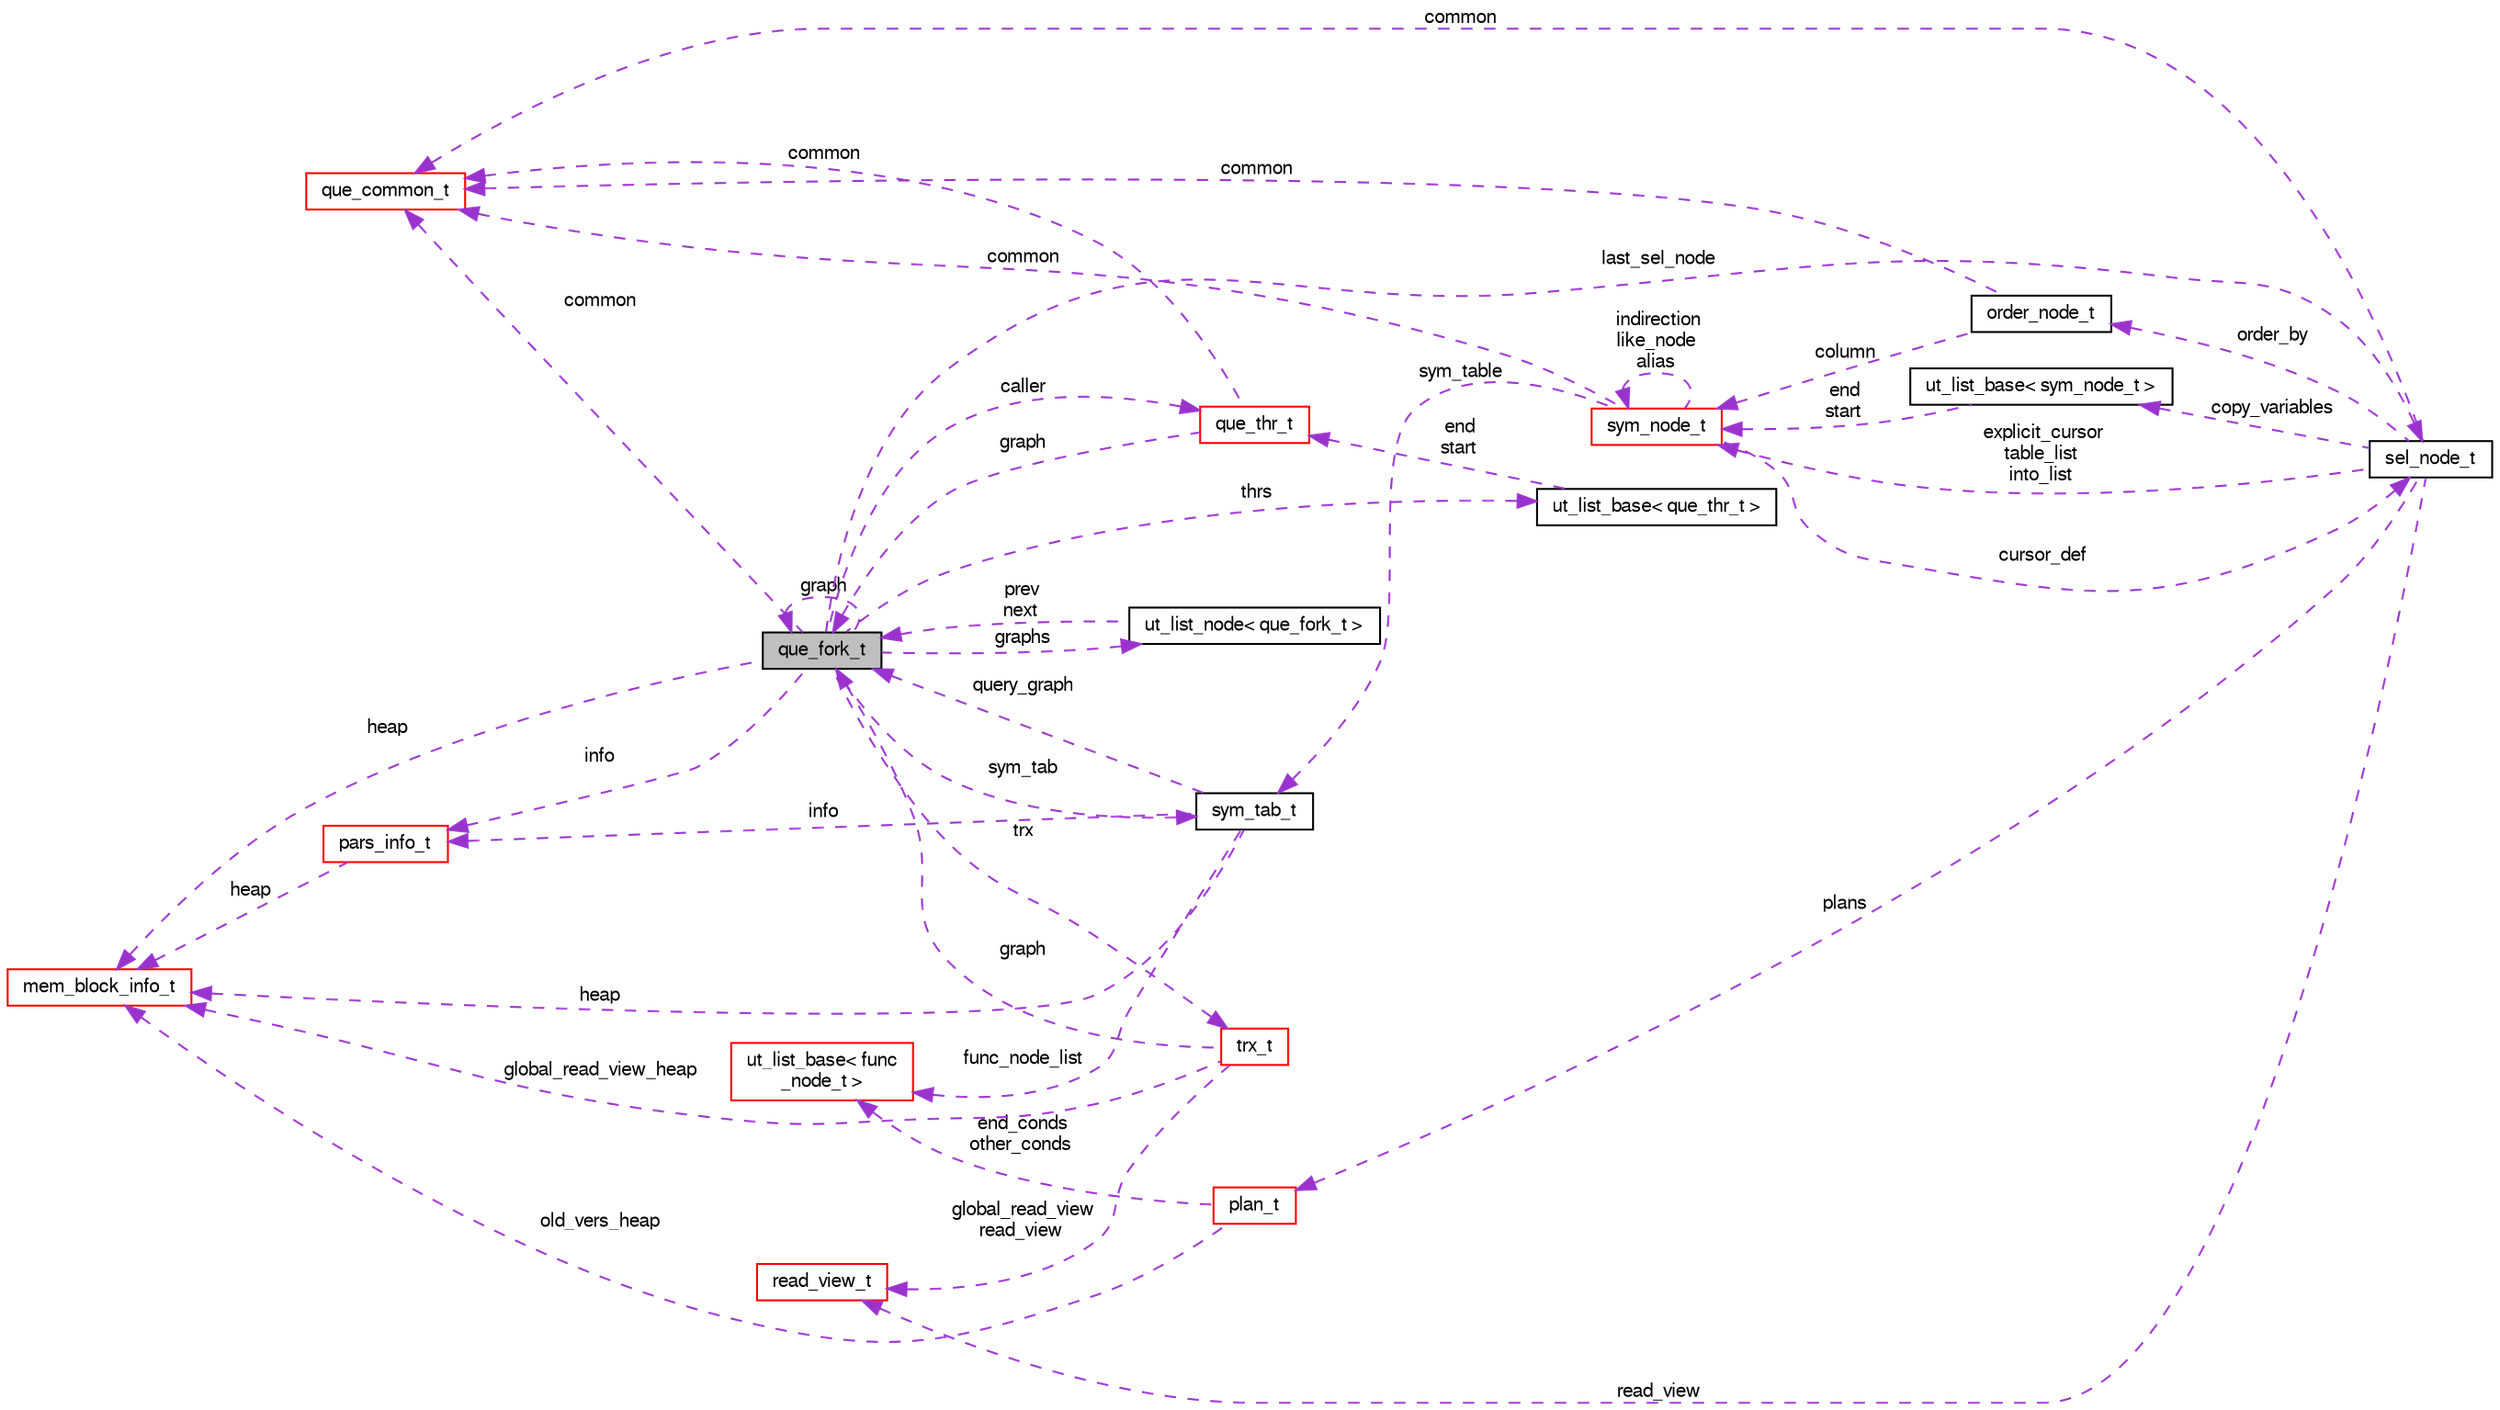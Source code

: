 digraph "que_fork_t"
{
  bgcolor="transparent";
  edge [fontname="FreeSans",fontsize="10",labelfontname="FreeSans",labelfontsize="10"];
  node [fontname="FreeSans",fontsize="10",shape=record];
  rankdir="LR";
  Node1 [label="que_fork_t",height=0.2,width=0.4,color="black", fillcolor="grey75", style="filled" fontcolor="black"];
  Node2 -> Node1 [dir="back",color="darkorchid3",fontsize="10",style="dashed",label=" sym_tab" ,fontname="FreeSans"];
  Node2 [label="sym_tab_t",height=0.2,width=0.4,color="black",URL="$structsym__tab__t.html"];
  Node3 -> Node2 [dir="back",color="darkorchid3",fontsize="10",style="dashed",label=" func_node_list" ,fontname="FreeSans"];
  Node3 [label="ut_list_base\< func\l_node_t \>",height=0.2,width=0.4,color="red",URL="$structut__list__base.html"];
  Node4 -> Node2 [dir="back",color="darkorchid3",fontsize="10",style="dashed",label=" heap" ,fontname="FreeSans"];
  Node4 [label="mem_block_info_t",height=0.2,width=0.4,color="red",URL="$structmem__block__info__t.html"];
  Node1 -> Node2 [dir="back",color="darkorchid3",fontsize="10",style="dashed",label=" query_graph" ,fontname="FreeSans"];
  Node5 -> Node2 [dir="back",color="darkorchid3",fontsize="10",style="dashed",label=" info" ,fontname="FreeSans"];
  Node5 [label="pars_info_t",height=0.2,width=0.4,color="red",URL="$structpars__info__t.html"];
  Node4 -> Node5 [dir="back",color="darkorchid3",fontsize="10",style="dashed",label=" heap" ,fontname="FreeSans"];
  Node6 -> Node1 [dir="back",color="darkorchid3",fontsize="10",style="dashed",label=" common" ,fontname="FreeSans"];
  Node6 [label="que_common_t",height=0.2,width=0.4,color="red",URL="$structque__common__t.html"];
  Node7 -> Node1 [dir="back",color="darkorchid3",fontsize="10",style="dashed",label=" graphs" ,fontname="FreeSans"];
  Node7 [label="ut_list_node\< que_fork_t \>",height=0.2,width=0.4,color="black",URL="$structut__list__node.html"];
  Node1 -> Node7 [dir="back",color="darkorchid3",fontsize="10",style="dashed",label=" prev\nnext" ,fontname="FreeSans"];
  Node4 -> Node1 [dir="back",color="darkorchid3",fontsize="10",style="dashed",label=" heap" ,fontname="FreeSans"];
  Node8 -> Node1 [dir="back",color="darkorchid3",fontsize="10",style="dashed",label=" last_sel_node" ,fontname="FreeSans"];
  Node8 [label="sel_node_t",height=0.2,width=0.4,color="black",URL="$structsel__node__t.html"];
  Node6 -> Node8 [dir="back",color="darkorchid3",fontsize="10",style="dashed",label=" common" ,fontname="FreeSans"];
  Node9 -> Node8 [dir="back",color="darkorchid3",fontsize="10",style="dashed",label=" order_by" ,fontname="FreeSans"];
  Node9 [label="order_node_t",height=0.2,width=0.4,color="black",URL="$structorder__node__t.html"];
  Node6 -> Node9 [dir="back",color="darkorchid3",fontsize="10",style="dashed",label=" common" ,fontname="FreeSans"];
  Node10 -> Node9 [dir="back",color="darkorchid3",fontsize="10",style="dashed",label=" column" ,fontname="FreeSans"];
  Node10 [label="sym_node_t",height=0.2,width=0.4,color="red",URL="$structsym__node__t.html"];
  Node2 -> Node10 [dir="back",color="darkorchid3",fontsize="10",style="dashed",label=" sym_table" ,fontname="FreeSans"];
  Node6 -> Node10 [dir="back",color="darkorchid3",fontsize="10",style="dashed",label=" common" ,fontname="FreeSans"];
  Node8 -> Node10 [dir="back",color="darkorchid3",fontsize="10",style="dashed",label=" cursor_def" ,fontname="FreeSans"];
  Node10 -> Node10 [dir="back",color="darkorchid3",fontsize="10",style="dashed",label=" indirection\nlike_node\nalias" ,fontname="FreeSans"];
  Node11 -> Node8 [dir="back",color="darkorchid3",fontsize="10",style="dashed",label=" copy_variables" ,fontname="FreeSans"];
  Node11 [label="ut_list_base\< sym_node_t \>",height=0.2,width=0.4,color="black",URL="$structut__list__base.html"];
  Node10 -> Node11 [dir="back",color="darkorchid3",fontsize="10",style="dashed",label=" end\nstart" ,fontname="FreeSans"];
  Node10 -> Node8 [dir="back",color="darkorchid3",fontsize="10",style="dashed",label=" explicit_cursor\ntable_list\ninto_list" ,fontname="FreeSans"];
  Node12 -> Node8 [dir="back",color="darkorchid3",fontsize="10",style="dashed",label=" plans" ,fontname="FreeSans"];
  Node12 [label="plan_t",height=0.2,width=0.4,color="red",URL="$structplan__t.html"];
  Node3 -> Node12 [dir="back",color="darkorchid3",fontsize="10",style="dashed",label=" end_conds\nother_conds" ,fontname="FreeSans"];
  Node4 -> Node12 [dir="back",color="darkorchid3",fontsize="10",style="dashed",label=" old_vers_heap" ,fontname="FreeSans"];
  Node13 -> Node8 [dir="back",color="darkorchid3",fontsize="10",style="dashed",label=" read_view" ,fontname="FreeSans"];
  Node13 [label="read_view_t",height=0.2,width=0.4,color="red",URL="$structread__view__t.html"];
  Node14 -> Node1 [dir="back",color="darkorchid3",fontsize="10",style="dashed",label=" thrs" ,fontname="FreeSans"];
  Node14 [label="ut_list_base\< que_thr_t \>",height=0.2,width=0.4,color="black",URL="$structut__list__base.html"];
  Node15 -> Node14 [dir="back",color="darkorchid3",fontsize="10",style="dashed",label=" end\nstart" ,fontname="FreeSans"];
  Node15 [label="que_thr_t",height=0.2,width=0.4,color="red",URL="$structque__thr__t.html"];
  Node6 -> Node15 [dir="back",color="darkorchid3",fontsize="10",style="dashed",label=" common" ,fontname="FreeSans"];
  Node1 -> Node15 [dir="back",color="darkorchid3",fontsize="10",style="dashed",label=" graph" ,fontname="FreeSans"];
  Node16 -> Node1 [dir="back",color="darkorchid3",fontsize="10",style="dashed",label=" trx" ,fontname="FreeSans"];
  Node16 [label="trx_t",height=0.2,width=0.4,color="red",URL="$structtrx__t.html"];
  Node4 -> Node16 [dir="back",color="darkorchid3",fontsize="10",style="dashed",label=" global_read_view_heap" ,fontname="FreeSans"];
  Node1 -> Node16 [dir="back",color="darkorchid3",fontsize="10",style="dashed",label=" graph" ,fontname="FreeSans"];
  Node13 -> Node16 [dir="back",color="darkorchid3",fontsize="10",style="dashed",label=" global_read_view\nread_view" ,fontname="FreeSans"];
  Node1 -> Node1 [dir="back",color="darkorchid3",fontsize="10",style="dashed",label=" graph" ,fontname="FreeSans"];
  Node5 -> Node1 [dir="back",color="darkorchid3",fontsize="10",style="dashed",label=" info" ,fontname="FreeSans"];
  Node15 -> Node1 [dir="back",color="darkorchid3",fontsize="10",style="dashed",label=" caller" ,fontname="FreeSans"];
}

